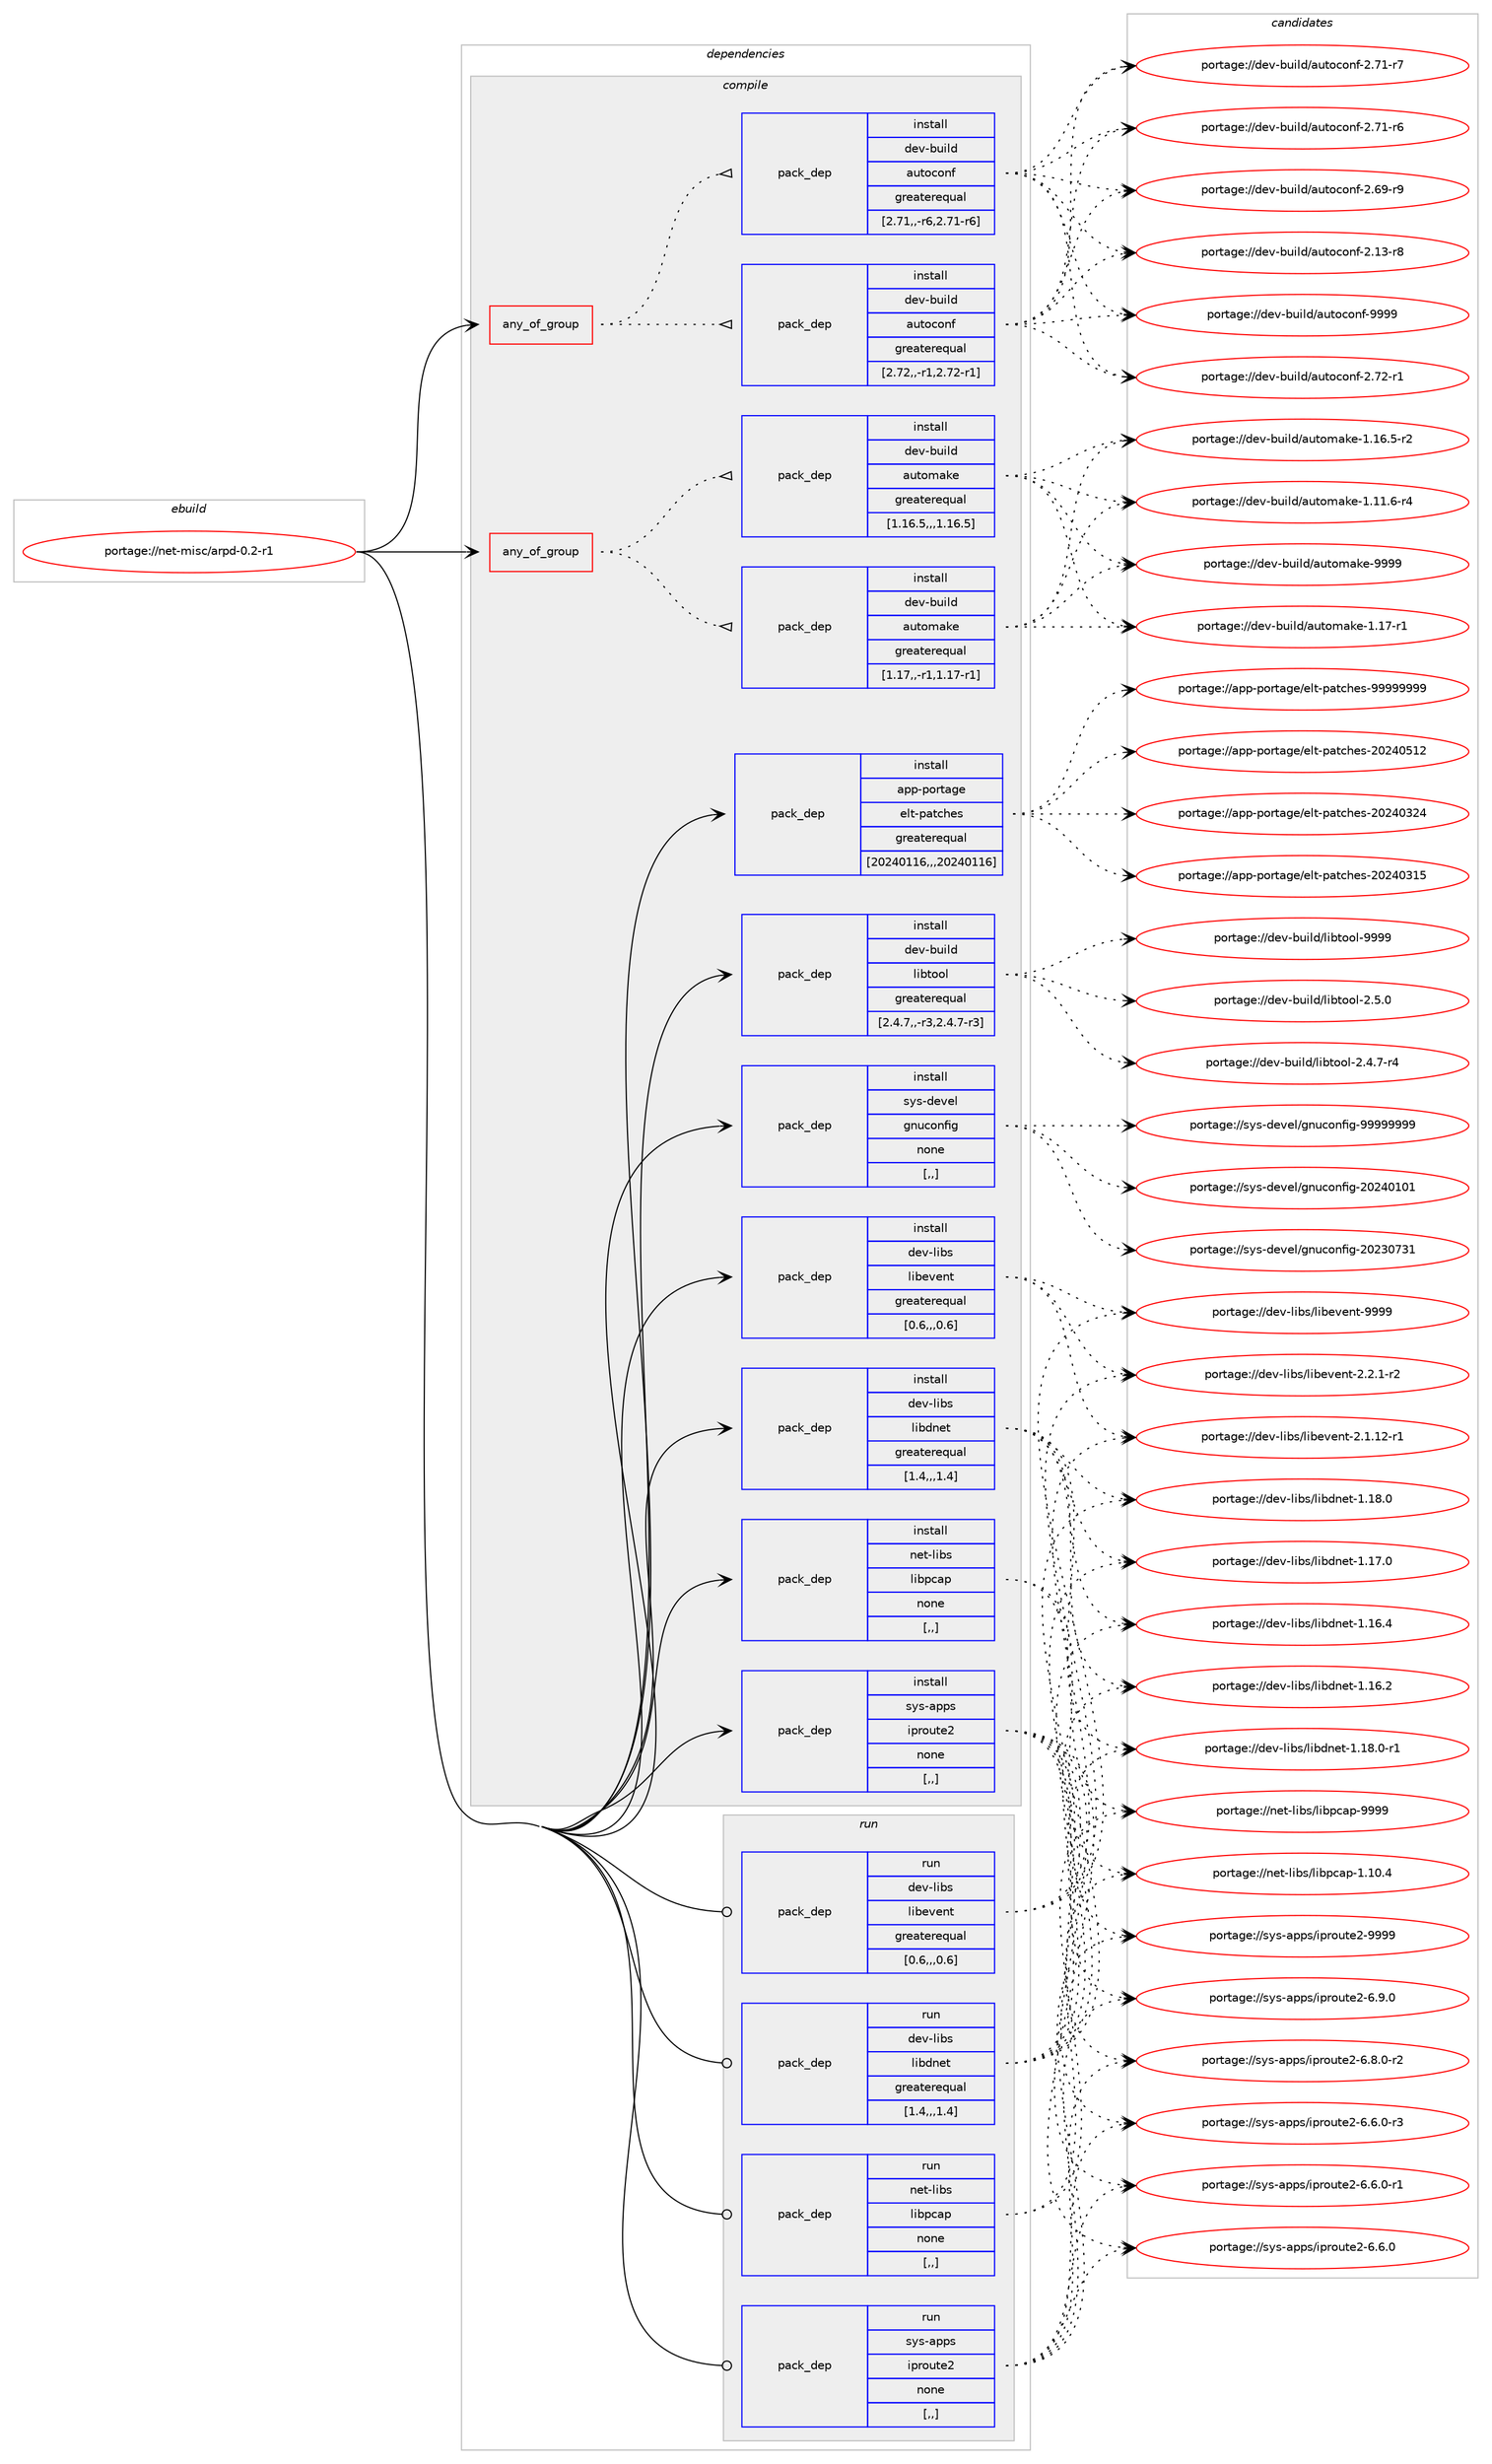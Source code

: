 digraph prolog {

# *************
# Graph options
# *************

newrank=true;
concentrate=true;
compound=true;
graph [rankdir=LR,fontname=Helvetica,fontsize=10,ranksep=1.5];#, ranksep=2.5, nodesep=0.2];
edge  [arrowhead=vee];
node  [fontname=Helvetica,fontsize=10];

# **********
# The ebuild
# **********

subgraph cluster_leftcol {
color=gray;
rank=same;
label=<<i>ebuild</i>>;
id [label="portage://net-misc/arpd-0.2-r1", color=red, width=4, href="../net-misc/arpd-0.2-r1.svg"];
}

# ****************
# The dependencies
# ****************

subgraph cluster_midcol {
color=gray;
label=<<i>dependencies</i>>;
subgraph cluster_compile {
fillcolor="#eeeeee";
style=filled;
label=<<i>compile</i>>;
subgraph any2476 {
dependency362493 [label=<<TABLE BORDER="0" CELLBORDER="1" CELLSPACING="0" CELLPADDING="4"><TR><TD CELLPADDING="10">any_of_group</TD></TR></TABLE>>, shape=none, color=red];subgraph pack264910 {
dependency362494 [label=<<TABLE BORDER="0" CELLBORDER="1" CELLSPACING="0" CELLPADDING="4" WIDTH="220"><TR><TD ROWSPAN="6" CELLPADDING="30">pack_dep</TD></TR><TR><TD WIDTH="110">install</TD></TR><TR><TD>dev-build</TD></TR><TR><TD>autoconf</TD></TR><TR><TD>greaterequal</TD></TR><TR><TD>[2.72,,-r1,2.72-r1]</TD></TR></TABLE>>, shape=none, color=blue];
}
dependency362493:e -> dependency362494:w [weight=20,style="dotted",arrowhead="oinv"];
subgraph pack264911 {
dependency362495 [label=<<TABLE BORDER="0" CELLBORDER="1" CELLSPACING="0" CELLPADDING="4" WIDTH="220"><TR><TD ROWSPAN="6" CELLPADDING="30">pack_dep</TD></TR><TR><TD WIDTH="110">install</TD></TR><TR><TD>dev-build</TD></TR><TR><TD>autoconf</TD></TR><TR><TD>greaterequal</TD></TR><TR><TD>[2.71,,-r6,2.71-r6]</TD></TR></TABLE>>, shape=none, color=blue];
}
dependency362493:e -> dependency362495:w [weight=20,style="dotted",arrowhead="oinv"];
}
id:e -> dependency362493:w [weight=20,style="solid",arrowhead="vee"];
subgraph any2477 {
dependency362496 [label=<<TABLE BORDER="0" CELLBORDER="1" CELLSPACING="0" CELLPADDING="4"><TR><TD CELLPADDING="10">any_of_group</TD></TR></TABLE>>, shape=none, color=red];subgraph pack264912 {
dependency362497 [label=<<TABLE BORDER="0" CELLBORDER="1" CELLSPACING="0" CELLPADDING="4" WIDTH="220"><TR><TD ROWSPAN="6" CELLPADDING="30">pack_dep</TD></TR><TR><TD WIDTH="110">install</TD></TR><TR><TD>dev-build</TD></TR><TR><TD>automake</TD></TR><TR><TD>greaterequal</TD></TR><TR><TD>[1.17,,-r1,1.17-r1]</TD></TR></TABLE>>, shape=none, color=blue];
}
dependency362496:e -> dependency362497:w [weight=20,style="dotted",arrowhead="oinv"];
subgraph pack264913 {
dependency362498 [label=<<TABLE BORDER="0" CELLBORDER="1" CELLSPACING="0" CELLPADDING="4" WIDTH="220"><TR><TD ROWSPAN="6" CELLPADDING="30">pack_dep</TD></TR><TR><TD WIDTH="110">install</TD></TR><TR><TD>dev-build</TD></TR><TR><TD>automake</TD></TR><TR><TD>greaterequal</TD></TR><TR><TD>[1.16.5,,,1.16.5]</TD></TR></TABLE>>, shape=none, color=blue];
}
dependency362496:e -> dependency362498:w [weight=20,style="dotted",arrowhead="oinv"];
}
id:e -> dependency362496:w [weight=20,style="solid",arrowhead="vee"];
subgraph pack264914 {
dependency362499 [label=<<TABLE BORDER="0" CELLBORDER="1" CELLSPACING="0" CELLPADDING="4" WIDTH="220"><TR><TD ROWSPAN="6" CELLPADDING="30">pack_dep</TD></TR><TR><TD WIDTH="110">install</TD></TR><TR><TD>app-portage</TD></TR><TR><TD>elt-patches</TD></TR><TR><TD>greaterequal</TD></TR><TR><TD>[20240116,,,20240116]</TD></TR></TABLE>>, shape=none, color=blue];
}
id:e -> dependency362499:w [weight=20,style="solid",arrowhead="vee"];
subgraph pack264915 {
dependency362500 [label=<<TABLE BORDER="0" CELLBORDER="1" CELLSPACING="0" CELLPADDING="4" WIDTH="220"><TR><TD ROWSPAN="6" CELLPADDING="30">pack_dep</TD></TR><TR><TD WIDTH="110">install</TD></TR><TR><TD>dev-build</TD></TR><TR><TD>libtool</TD></TR><TR><TD>greaterequal</TD></TR><TR><TD>[2.4.7,,-r3,2.4.7-r3]</TD></TR></TABLE>>, shape=none, color=blue];
}
id:e -> dependency362500:w [weight=20,style="solid",arrowhead="vee"];
subgraph pack264916 {
dependency362501 [label=<<TABLE BORDER="0" CELLBORDER="1" CELLSPACING="0" CELLPADDING="4" WIDTH="220"><TR><TD ROWSPAN="6" CELLPADDING="30">pack_dep</TD></TR><TR><TD WIDTH="110">install</TD></TR><TR><TD>dev-libs</TD></TR><TR><TD>libdnet</TD></TR><TR><TD>greaterequal</TD></TR><TR><TD>[1.4,,,1.4]</TD></TR></TABLE>>, shape=none, color=blue];
}
id:e -> dependency362501:w [weight=20,style="solid",arrowhead="vee"];
subgraph pack264917 {
dependency362502 [label=<<TABLE BORDER="0" CELLBORDER="1" CELLSPACING="0" CELLPADDING="4" WIDTH="220"><TR><TD ROWSPAN="6" CELLPADDING="30">pack_dep</TD></TR><TR><TD WIDTH="110">install</TD></TR><TR><TD>dev-libs</TD></TR><TR><TD>libevent</TD></TR><TR><TD>greaterequal</TD></TR><TR><TD>[0.6,,,0.6]</TD></TR></TABLE>>, shape=none, color=blue];
}
id:e -> dependency362502:w [weight=20,style="solid",arrowhead="vee"];
subgraph pack264918 {
dependency362503 [label=<<TABLE BORDER="0" CELLBORDER="1" CELLSPACING="0" CELLPADDING="4" WIDTH="220"><TR><TD ROWSPAN="6" CELLPADDING="30">pack_dep</TD></TR><TR><TD WIDTH="110">install</TD></TR><TR><TD>net-libs</TD></TR><TR><TD>libpcap</TD></TR><TR><TD>none</TD></TR><TR><TD>[,,]</TD></TR></TABLE>>, shape=none, color=blue];
}
id:e -> dependency362503:w [weight=20,style="solid",arrowhead="vee"];
subgraph pack264919 {
dependency362504 [label=<<TABLE BORDER="0" CELLBORDER="1" CELLSPACING="0" CELLPADDING="4" WIDTH="220"><TR><TD ROWSPAN="6" CELLPADDING="30">pack_dep</TD></TR><TR><TD WIDTH="110">install</TD></TR><TR><TD>sys-devel</TD></TR><TR><TD>gnuconfig</TD></TR><TR><TD>none</TD></TR><TR><TD>[,,]</TD></TR></TABLE>>, shape=none, color=blue];
}
id:e -> dependency362504:w [weight=20,style="solid",arrowhead="vee"];
subgraph pack264920 {
dependency362505 [label=<<TABLE BORDER="0" CELLBORDER="1" CELLSPACING="0" CELLPADDING="4" WIDTH="220"><TR><TD ROWSPAN="6" CELLPADDING="30">pack_dep</TD></TR><TR><TD WIDTH="110">install</TD></TR><TR><TD>sys-apps</TD></TR><TR><TD>iproute2</TD></TR><TR><TD>none</TD></TR><TR><TD>[,,]</TD></TR></TABLE>>, shape=none, color=blue];
}
id:e -> dependency362505:w [weight=20,style="solid",arrowhead="vee"];
}
subgraph cluster_compileandrun {
fillcolor="#eeeeee";
style=filled;
label=<<i>compile and run</i>>;
}
subgraph cluster_run {
fillcolor="#eeeeee";
style=filled;
label=<<i>run</i>>;
subgraph pack264921 {
dependency362506 [label=<<TABLE BORDER="0" CELLBORDER="1" CELLSPACING="0" CELLPADDING="4" WIDTH="220"><TR><TD ROWSPAN="6" CELLPADDING="30">pack_dep</TD></TR><TR><TD WIDTH="110">run</TD></TR><TR><TD>dev-libs</TD></TR><TR><TD>libdnet</TD></TR><TR><TD>greaterequal</TD></TR><TR><TD>[1.4,,,1.4]</TD></TR></TABLE>>, shape=none, color=blue];
}
id:e -> dependency362506:w [weight=20,style="solid",arrowhead="odot"];
subgraph pack264922 {
dependency362507 [label=<<TABLE BORDER="0" CELLBORDER="1" CELLSPACING="0" CELLPADDING="4" WIDTH="220"><TR><TD ROWSPAN="6" CELLPADDING="30">pack_dep</TD></TR><TR><TD WIDTH="110">run</TD></TR><TR><TD>dev-libs</TD></TR><TR><TD>libevent</TD></TR><TR><TD>greaterequal</TD></TR><TR><TD>[0.6,,,0.6]</TD></TR></TABLE>>, shape=none, color=blue];
}
id:e -> dependency362507:w [weight=20,style="solid",arrowhead="odot"];
subgraph pack264923 {
dependency362508 [label=<<TABLE BORDER="0" CELLBORDER="1" CELLSPACING="0" CELLPADDING="4" WIDTH="220"><TR><TD ROWSPAN="6" CELLPADDING="30">pack_dep</TD></TR><TR><TD WIDTH="110">run</TD></TR><TR><TD>net-libs</TD></TR><TR><TD>libpcap</TD></TR><TR><TD>none</TD></TR><TR><TD>[,,]</TD></TR></TABLE>>, shape=none, color=blue];
}
id:e -> dependency362508:w [weight=20,style="solid",arrowhead="odot"];
subgraph pack264924 {
dependency362509 [label=<<TABLE BORDER="0" CELLBORDER="1" CELLSPACING="0" CELLPADDING="4" WIDTH="220"><TR><TD ROWSPAN="6" CELLPADDING="30">pack_dep</TD></TR><TR><TD WIDTH="110">run</TD></TR><TR><TD>sys-apps</TD></TR><TR><TD>iproute2</TD></TR><TR><TD>none</TD></TR><TR><TD>[,,]</TD></TR></TABLE>>, shape=none, color=blue];
}
id:e -> dependency362509:w [weight=20,style="solid",arrowhead="odot"];
}
}

# **************
# The candidates
# **************

subgraph cluster_choices {
rank=same;
color=gray;
label=<<i>candidates</i>>;

subgraph choice264910 {
color=black;
nodesep=1;
choice10010111845981171051081004797117116111991111101024557575757 [label="portage://dev-build/autoconf-9999", color=red, width=4,href="../dev-build/autoconf-9999.svg"];
choice100101118459811710510810047971171161119911111010245504655504511449 [label="portage://dev-build/autoconf-2.72-r1", color=red, width=4,href="../dev-build/autoconf-2.72-r1.svg"];
choice100101118459811710510810047971171161119911111010245504655494511455 [label="portage://dev-build/autoconf-2.71-r7", color=red, width=4,href="../dev-build/autoconf-2.71-r7.svg"];
choice100101118459811710510810047971171161119911111010245504655494511454 [label="portage://dev-build/autoconf-2.71-r6", color=red, width=4,href="../dev-build/autoconf-2.71-r6.svg"];
choice100101118459811710510810047971171161119911111010245504654574511457 [label="portage://dev-build/autoconf-2.69-r9", color=red, width=4,href="../dev-build/autoconf-2.69-r9.svg"];
choice100101118459811710510810047971171161119911111010245504649514511456 [label="portage://dev-build/autoconf-2.13-r8", color=red, width=4,href="../dev-build/autoconf-2.13-r8.svg"];
dependency362494:e -> choice10010111845981171051081004797117116111991111101024557575757:w [style=dotted,weight="100"];
dependency362494:e -> choice100101118459811710510810047971171161119911111010245504655504511449:w [style=dotted,weight="100"];
dependency362494:e -> choice100101118459811710510810047971171161119911111010245504655494511455:w [style=dotted,weight="100"];
dependency362494:e -> choice100101118459811710510810047971171161119911111010245504655494511454:w [style=dotted,weight="100"];
dependency362494:e -> choice100101118459811710510810047971171161119911111010245504654574511457:w [style=dotted,weight="100"];
dependency362494:e -> choice100101118459811710510810047971171161119911111010245504649514511456:w [style=dotted,weight="100"];
}
subgraph choice264911 {
color=black;
nodesep=1;
choice10010111845981171051081004797117116111991111101024557575757 [label="portage://dev-build/autoconf-9999", color=red, width=4,href="../dev-build/autoconf-9999.svg"];
choice100101118459811710510810047971171161119911111010245504655504511449 [label="portage://dev-build/autoconf-2.72-r1", color=red, width=4,href="../dev-build/autoconf-2.72-r1.svg"];
choice100101118459811710510810047971171161119911111010245504655494511455 [label="portage://dev-build/autoconf-2.71-r7", color=red, width=4,href="../dev-build/autoconf-2.71-r7.svg"];
choice100101118459811710510810047971171161119911111010245504655494511454 [label="portage://dev-build/autoconf-2.71-r6", color=red, width=4,href="../dev-build/autoconf-2.71-r6.svg"];
choice100101118459811710510810047971171161119911111010245504654574511457 [label="portage://dev-build/autoconf-2.69-r9", color=red, width=4,href="../dev-build/autoconf-2.69-r9.svg"];
choice100101118459811710510810047971171161119911111010245504649514511456 [label="portage://dev-build/autoconf-2.13-r8", color=red, width=4,href="../dev-build/autoconf-2.13-r8.svg"];
dependency362495:e -> choice10010111845981171051081004797117116111991111101024557575757:w [style=dotted,weight="100"];
dependency362495:e -> choice100101118459811710510810047971171161119911111010245504655504511449:w [style=dotted,weight="100"];
dependency362495:e -> choice100101118459811710510810047971171161119911111010245504655494511455:w [style=dotted,weight="100"];
dependency362495:e -> choice100101118459811710510810047971171161119911111010245504655494511454:w [style=dotted,weight="100"];
dependency362495:e -> choice100101118459811710510810047971171161119911111010245504654574511457:w [style=dotted,weight="100"];
dependency362495:e -> choice100101118459811710510810047971171161119911111010245504649514511456:w [style=dotted,weight="100"];
}
subgraph choice264912 {
color=black;
nodesep=1;
choice10010111845981171051081004797117116111109971071014557575757 [label="portage://dev-build/automake-9999", color=red, width=4,href="../dev-build/automake-9999.svg"];
choice100101118459811710510810047971171161111099710710145494649554511449 [label="portage://dev-build/automake-1.17-r1", color=red, width=4,href="../dev-build/automake-1.17-r1.svg"];
choice1001011184598117105108100479711711611110997107101454946495446534511450 [label="portage://dev-build/automake-1.16.5-r2", color=red, width=4,href="../dev-build/automake-1.16.5-r2.svg"];
choice1001011184598117105108100479711711611110997107101454946494946544511452 [label="portage://dev-build/automake-1.11.6-r4", color=red, width=4,href="../dev-build/automake-1.11.6-r4.svg"];
dependency362497:e -> choice10010111845981171051081004797117116111109971071014557575757:w [style=dotted,weight="100"];
dependency362497:e -> choice100101118459811710510810047971171161111099710710145494649554511449:w [style=dotted,weight="100"];
dependency362497:e -> choice1001011184598117105108100479711711611110997107101454946495446534511450:w [style=dotted,weight="100"];
dependency362497:e -> choice1001011184598117105108100479711711611110997107101454946494946544511452:w [style=dotted,weight="100"];
}
subgraph choice264913 {
color=black;
nodesep=1;
choice10010111845981171051081004797117116111109971071014557575757 [label="portage://dev-build/automake-9999", color=red, width=4,href="../dev-build/automake-9999.svg"];
choice100101118459811710510810047971171161111099710710145494649554511449 [label="portage://dev-build/automake-1.17-r1", color=red, width=4,href="../dev-build/automake-1.17-r1.svg"];
choice1001011184598117105108100479711711611110997107101454946495446534511450 [label="portage://dev-build/automake-1.16.5-r2", color=red, width=4,href="../dev-build/automake-1.16.5-r2.svg"];
choice1001011184598117105108100479711711611110997107101454946494946544511452 [label="portage://dev-build/automake-1.11.6-r4", color=red, width=4,href="../dev-build/automake-1.11.6-r4.svg"];
dependency362498:e -> choice10010111845981171051081004797117116111109971071014557575757:w [style=dotted,weight="100"];
dependency362498:e -> choice100101118459811710510810047971171161111099710710145494649554511449:w [style=dotted,weight="100"];
dependency362498:e -> choice1001011184598117105108100479711711611110997107101454946495446534511450:w [style=dotted,weight="100"];
dependency362498:e -> choice1001011184598117105108100479711711611110997107101454946494946544511452:w [style=dotted,weight="100"];
}
subgraph choice264914 {
color=black;
nodesep=1;
choice97112112451121111141169710310147101108116451129711699104101115455757575757575757 [label="portage://app-portage/elt-patches-99999999", color=red, width=4,href="../app-portage/elt-patches-99999999.svg"];
choice97112112451121111141169710310147101108116451129711699104101115455048505248534950 [label="portage://app-portage/elt-patches-20240512", color=red, width=4,href="../app-portage/elt-patches-20240512.svg"];
choice97112112451121111141169710310147101108116451129711699104101115455048505248515052 [label="portage://app-portage/elt-patches-20240324", color=red, width=4,href="../app-portage/elt-patches-20240324.svg"];
choice97112112451121111141169710310147101108116451129711699104101115455048505248514953 [label="portage://app-portage/elt-patches-20240315", color=red, width=4,href="../app-portage/elt-patches-20240315.svg"];
dependency362499:e -> choice97112112451121111141169710310147101108116451129711699104101115455757575757575757:w [style=dotted,weight="100"];
dependency362499:e -> choice97112112451121111141169710310147101108116451129711699104101115455048505248534950:w [style=dotted,weight="100"];
dependency362499:e -> choice97112112451121111141169710310147101108116451129711699104101115455048505248515052:w [style=dotted,weight="100"];
dependency362499:e -> choice97112112451121111141169710310147101108116451129711699104101115455048505248514953:w [style=dotted,weight="100"];
}
subgraph choice264915 {
color=black;
nodesep=1;
choice100101118459811710510810047108105981161111111084557575757 [label="portage://dev-build/libtool-9999", color=red, width=4,href="../dev-build/libtool-9999.svg"];
choice10010111845981171051081004710810598116111111108455046534648 [label="portage://dev-build/libtool-2.5.0", color=red, width=4,href="../dev-build/libtool-2.5.0.svg"];
choice100101118459811710510810047108105981161111111084550465246554511452 [label="portage://dev-build/libtool-2.4.7-r4", color=red, width=4,href="../dev-build/libtool-2.4.7-r4.svg"];
dependency362500:e -> choice100101118459811710510810047108105981161111111084557575757:w [style=dotted,weight="100"];
dependency362500:e -> choice10010111845981171051081004710810598116111111108455046534648:w [style=dotted,weight="100"];
dependency362500:e -> choice100101118459811710510810047108105981161111111084550465246554511452:w [style=dotted,weight="100"];
}
subgraph choice264916 {
color=black;
nodesep=1;
choice10010111845108105981154710810598100110101116454946495646484511449 [label="portage://dev-libs/libdnet-1.18.0-r1", color=red, width=4,href="../dev-libs/libdnet-1.18.0-r1.svg"];
choice1001011184510810598115471081059810011010111645494649564648 [label="portage://dev-libs/libdnet-1.18.0", color=red, width=4,href="../dev-libs/libdnet-1.18.0.svg"];
choice1001011184510810598115471081059810011010111645494649554648 [label="portage://dev-libs/libdnet-1.17.0", color=red, width=4,href="../dev-libs/libdnet-1.17.0.svg"];
choice1001011184510810598115471081059810011010111645494649544652 [label="portage://dev-libs/libdnet-1.16.4", color=red, width=4,href="../dev-libs/libdnet-1.16.4.svg"];
choice1001011184510810598115471081059810011010111645494649544650 [label="portage://dev-libs/libdnet-1.16.2", color=red, width=4,href="../dev-libs/libdnet-1.16.2.svg"];
dependency362501:e -> choice10010111845108105981154710810598100110101116454946495646484511449:w [style=dotted,weight="100"];
dependency362501:e -> choice1001011184510810598115471081059810011010111645494649564648:w [style=dotted,weight="100"];
dependency362501:e -> choice1001011184510810598115471081059810011010111645494649554648:w [style=dotted,weight="100"];
dependency362501:e -> choice1001011184510810598115471081059810011010111645494649544652:w [style=dotted,weight="100"];
dependency362501:e -> choice1001011184510810598115471081059810011010111645494649544650:w [style=dotted,weight="100"];
}
subgraph choice264917 {
color=black;
nodesep=1;
choice100101118451081059811547108105981011181011101164557575757 [label="portage://dev-libs/libevent-9999", color=red, width=4,href="../dev-libs/libevent-9999.svg"];
choice100101118451081059811547108105981011181011101164550465046494511450 [label="portage://dev-libs/libevent-2.2.1-r2", color=red, width=4,href="../dev-libs/libevent-2.2.1-r2.svg"];
choice10010111845108105981154710810598101118101110116455046494649504511449 [label="portage://dev-libs/libevent-2.1.12-r1", color=red, width=4,href="../dev-libs/libevent-2.1.12-r1.svg"];
dependency362502:e -> choice100101118451081059811547108105981011181011101164557575757:w [style=dotted,weight="100"];
dependency362502:e -> choice100101118451081059811547108105981011181011101164550465046494511450:w [style=dotted,weight="100"];
dependency362502:e -> choice10010111845108105981154710810598101118101110116455046494649504511449:w [style=dotted,weight="100"];
}
subgraph choice264918 {
color=black;
nodesep=1;
choice1101011164510810598115471081059811299971124557575757 [label="portage://net-libs/libpcap-9999", color=red, width=4,href="../net-libs/libpcap-9999.svg"];
choice11010111645108105981154710810598112999711245494649484652 [label="portage://net-libs/libpcap-1.10.4", color=red, width=4,href="../net-libs/libpcap-1.10.4.svg"];
dependency362503:e -> choice1101011164510810598115471081059811299971124557575757:w [style=dotted,weight="100"];
dependency362503:e -> choice11010111645108105981154710810598112999711245494649484652:w [style=dotted,weight="100"];
}
subgraph choice264919 {
color=black;
nodesep=1;
choice115121115451001011181011084710311011799111110102105103455757575757575757 [label="portage://sys-devel/gnuconfig-99999999", color=red, width=4,href="../sys-devel/gnuconfig-99999999.svg"];
choice115121115451001011181011084710311011799111110102105103455048505248494849 [label="portage://sys-devel/gnuconfig-20240101", color=red, width=4,href="../sys-devel/gnuconfig-20240101.svg"];
choice115121115451001011181011084710311011799111110102105103455048505148555149 [label="portage://sys-devel/gnuconfig-20230731", color=red, width=4,href="../sys-devel/gnuconfig-20230731.svg"];
dependency362504:e -> choice115121115451001011181011084710311011799111110102105103455757575757575757:w [style=dotted,weight="100"];
dependency362504:e -> choice115121115451001011181011084710311011799111110102105103455048505248494849:w [style=dotted,weight="100"];
dependency362504:e -> choice115121115451001011181011084710311011799111110102105103455048505148555149:w [style=dotted,weight="100"];
}
subgraph choice264920 {
color=black;
nodesep=1;
choice115121115459711211211547105112114111117116101504557575757 [label="portage://sys-apps/iproute2-9999", color=red, width=4,href="../sys-apps/iproute2-9999.svg"];
choice11512111545971121121154710511211411111711610150455446574648 [label="portage://sys-apps/iproute2-6.9.0", color=red, width=4,href="../sys-apps/iproute2-6.9.0.svg"];
choice115121115459711211211547105112114111117116101504554465646484511450 [label="portage://sys-apps/iproute2-6.8.0-r2", color=red, width=4,href="../sys-apps/iproute2-6.8.0-r2.svg"];
choice115121115459711211211547105112114111117116101504554465446484511451 [label="portage://sys-apps/iproute2-6.6.0-r3", color=red, width=4,href="../sys-apps/iproute2-6.6.0-r3.svg"];
choice115121115459711211211547105112114111117116101504554465446484511449 [label="portage://sys-apps/iproute2-6.6.0-r1", color=red, width=4,href="../sys-apps/iproute2-6.6.0-r1.svg"];
choice11512111545971121121154710511211411111711610150455446544648 [label="portage://sys-apps/iproute2-6.6.0", color=red, width=4,href="../sys-apps/iproute2-6.6.0.svg"];
dependency362505:e -> choice115121115459711211211547105112114111117116101504557575757:w [style=dotted,weight="100"];
dependency362505:e -> choice11512111545971121121154710511211411111711610150455446574648:w [style=dotted,weight="100"];
dependency362505:e -> choice115121115459711211211547105112114111117116101504554465646484511450:w [style=dotted,weight="100"];
dependency362505:e -> choice115121115459711211211547105112114111117116101504554465446484511451:w [style=dotted,weight="100"];
dependency362505:e -> choice115121115459711211211547105112114111117116101504554465446484511449:w [style=dotted,weight="100"];
dependency362505:e -> choice11512111545971121121154710511211411111711610150455446544648:w [style=dotted,weight="100"];
}
subgraph choice264921 {
color=black;
nodesep=1;
choice10010111845108105981154710810598100110101116454946495646484511449 [label="portage://dev-libs/libdnet-1.18.0-r1", color=red, width=4,href="../dev-libs/libdnet-1.18.0-r1.svg"];
choice1001011184510810598115471081059810011010111645494649564648 [label="portage://dev-libs/libdnet-1.18.0", color=red, width=4,href="../dev-libs/libdnet-1.18.0.svg"];
choice1001011184510810598115471081059810011010111645494649554648 [label="portage://dev-libs/libdnet-1.17.0", color=red, width=4,href="../dev-libs/libdnet-1.17.0.svg"];
choice1001011184510810598115471081059810011010111645494649544652 [label="portage://dev-libs/libdnet-1.16.4", color=red, width=4,href="../dev-libs/libdnet-1.16.4.svg"];
choice1001011184510810598115471081059810011010111645494649544650 [label="portage://dev-libs/libdnet-1.16.2", color=red, width=4,href="../dev-libs/libdnet-1.16.2.svg"];
dependency362506:e -> choice10010111845108105981154710810598100110101116454946495646484511449:w [style=dotted,weight="100"];
dependency362506:e -> choice1001011184510810598115471081059810011010111645494649564648:w [style=dotted,weight="100"];
dependency362506:e -> choice1001011184510810598115471081059810011010111645494649554648:w [style=dotted,weight="100"];
dependency362506:e -> choice1001011184510810598115471081059810011010111645494649544652:w [style=dotted,weight="100"];
dependency362506:e -> choice1001011184510810598115471081059810011010111645494649544650:w [style=dotted,weight="100"];
}
subgraph choice264922 {
color=black;
nodesep=1;
choice100101118451081059811547108105981011181011101164557575757 [label="portage://dev-libs/libevent-9999", color=red, width=4,href="../dev-libs/libevent-9999.svg"];
choice100101118451081059811547108105981011181011101164550465046494511450 [label="portage://dev-libs/libevent-2.2.1-r2", color=red, width=4,href="../dev-libs/libevent-2.2.1-r2.svg"];
choice10010111845108105981154710810598101118101110116455046494649504511449 [label="portage://dev-libs/libevent-2.1.12-r1", color=red, width=4,href="../dev-libs/libevent-2.1.12-r1.svg"];
dependency362507:e -> choice100101118451081059811547108105981011181011101164557575757:w [style=dotted,weight="100"];
dependency362507:e -> choice100101118451081059811547108105981011181011101164550465046494511450:w [style=dotted,weight="100"];
dependency362507:e -> choice10010111845108105981154710810598101118101110116455046494649504511449:w [style=dotted,weight="100"];
}
subgraph choice264923 {
color=black;
nodesep=1;
choice1101011164510810598115471081059811299971124557575757 [label="portage://net-libs/libpcap-9999", color=red, width=4,href="../net-libs/libpcap-9999.svg"];
choice11010111645108105981154710810598112999711245494649484652 [label="portage://net-libs/libpcap-1.10.4", color=red, width=4,href="../net-libs/libpcap-1.10.4.svg"];
dependency362508:e -> choice1101011164510810598115471081059811299971124557575757:w [style=dotted,weight="100"];
dependency362508:e -> choice11010111645108105981154710810598112999711245494649484652:w [style=dotted,weight="100"];
}
subgraph choice264924 {
color=black;
nodesep=1;
choice115121115459711211211547105112114111117116101504557575757 [label="portage://sys-apps/iproute2-9999", color=red, width=4,href="../sys-apps/iproute2-9999.svg"];
choice11512111545971121121154710511211411111711610150455446574648 [label="portage://sys-apps/iproute2-6.9.0", color=red, width=4,href="../sys-apps/iproute2-6.9.0.svg"];
choice115121115459711211211547105112114111117116101504554465646484511450 [label="portage://sys-apps/iproute2-6.8.0-r2", color=red, width=4,href="../sys-apps/iproute2-6.8.0-r2.svg"];
choice115121115459711211211547105112114111117116101504554465446484511451 [label="portage://sys-apps/iproute2-6.6.0-r3", color=red, width=4,href="../sys-apps/iproute2-6.6.0-r3.svg"];
choice115121115459711211211547105112114111117116101504554465446484511449 [label="portage://sys-apps/iproute2-6.6.0-r1", color=red, width=4,href="../sys-apps/iproute2-6.6.0-r1.svg"];
choice11512111545971121121154710511211411111711610150455446544648 [label="portage://sys-apps/iproute2-6.6.0", color=red, width=4,href="../sys-apps/iproute2-6.6.0.svg"];
dependency362509:e -> choice115121115459711211211547105112114111117116101504557575757:w [style=dotted,weight="100"];
dependency362509:e -> choice11512111545971121121154710511211411111711610150455446574648:w [style=dotted,weight="100"];
dependency362509:e -> choice115121115459711211211547105112114111117116101504554465646484511450:w [style=dotted,weight="100"];
dependency362509:e -> choice115121115459711211211547105112114111117116101504554465446484511451:w [style=dotted,weight="100"];
dependency362509:e -> choice115121115459711211211547105112114111117116101504554465446484511449:w [style=dotted,weight="100"];
dependency362509:e -> choice11512111545971121121154710511211411111711610150455446544648:w [style=dotted,weight="100"];
}
}

}
